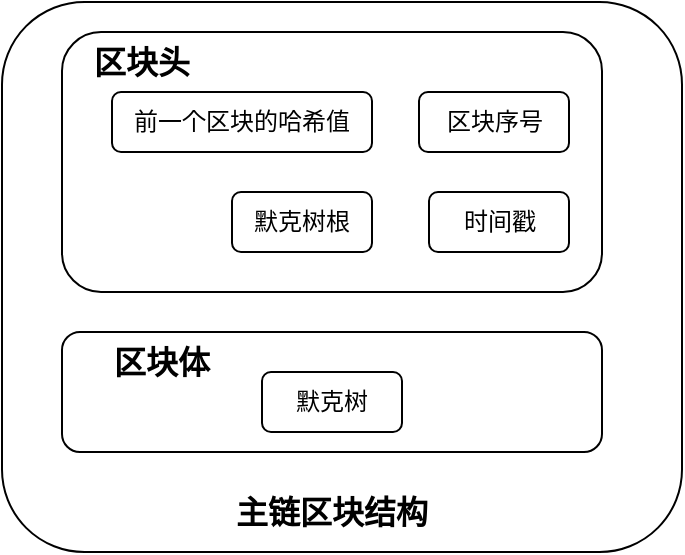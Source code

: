 <mxfile version="20.8.13" type="github"><diagram id="3rsK4sRMyDqufHuRaAZe" name="Page-1"><mxGraphModel dx="1434" dy="756" grid="1" gridSize="10" guides="1" tooltips="1" connect="1" arrows="1" fold="1" page="1" pageScale="1" pageWidth="827" pageHeight="1169" math="0" shadow="0"><root><mxCell id="0"/><mxCell id="1" parent="0"/><mxCell id="U90KXrBJ-N6k7Ng19d0M-49" value="" style="rounded=1;whiteSpace=wrap;html=1;fillColor=none;" parent="1" vertex="1"><mxGeometry x="190" y="480" width="270" height="60" as="geometry"/></mxCell><mxCell id="U90KXrBJ-N6k7Ng19d0M-1" value="" style="rounded=1;whiteSpace=wrap;html=1;fillColor=none;" parent="1" vertex="1"><mxGeometry x="190" y="330" width="270" height="130" as="geometry"/></mxCell><mxCell id="U90KXrBJ-N6k7Ng19d0M-2" value="前一个区块的哈希值" style="rounded=1;whiteSpace=wrap;html=1;fillColor=default;" parent="1" vertex="1"><mxGeometry x="215" y="360" width="130" height="30" as="geometry"/></mxCell><mxCell id="U90KXrBJ-N6k7Ng19d0M-4" value="默克树根" style="rounded=1;whiteSpace=wrap;html=1;fillColor=default;" parent="1" vertex="1"><mxGeometry x="275" y="410" width="70" height="30" as="geometry"/></mxCell><mxCell id="U90KXrBJ-N6k7Ng19d0M-5" value="时间戳" style="rounded=1;whiteSpace=wrap;html=1;fillColor=default;" parent="1" vertex="1"><mxGeometry x="373.5" y="410" width="70" height="30" as="geometry"/></mxCell><mxCell id="U90KXrBJ-N6k7Ng19d0M-50" value="&lt;span style=&quot;font-size: 16px;&quot;&gt;&lt;b&gt;区块体&lt;/b&gt;&lt;/span&gt;" style="text;html=1;strokeColor=none;fillColor=none;align=center;verticalAlign=middle;whiteSpace=wrap;rounded=0;" parent="1" vertex="1"><mxGeometry x="180" y="480" width="120" height="30" as="geometry"/></mxCell><mxCell id="U90KXrBJ-N6k7Ng19d0M-51" value="&lt;span style=&quot;font-size: 16px;&quot;&gt;&lt;b&gt;区块头&lt;/b&gt;&lt;/span&gt;" style="text;html=1;strokeColor=none;fillColor=none;align=center;verticalAlign=middle;whiteSpace=wrap;rounded=0;" parent="1" vertex="1"><mxGeometry x="170" y="330" width="120" height="30" as="geometry"/></mxCell><mxCell id="U90KXrBJ-N6k7Ng19d0M-115" value="区块序号" style="rounded=1;whiteSpace=wrap;html=1;fillColor=default;" parent="1" vertex="1"><mxGeometry x="368.5" y="360" width="75" height="30" as="geometry"/></mxCell><mxCell id="Eku0pKUzbgy1wHCtAKzw-1" value="默克树" style="rounded=1;whiteSpace=wrap;html=1;fillColor=default;" parent="1" vertex="1"><mxGeometry x="290" y="500" width="70" height="30" as="geometry"/></mxCell><mxCell id="Eku0pKUzbgy1wHCtAKzw-2" value="&lt;span style=&quot;font-size: 16px;&quot;&gt;&lt;b&gt;主链区块结构&lt;/b&gt;&lt;/span&gt;" style="text;html=1;strokeColor=none;fillColor=none;align=center;verticalAlign=middle;whiteSpace=wrap;rounded=0;" parent="1" vertex="1"><mxGeometry x="265" y="555" width="120" height="30" as="geometry"/></mxCell><mxCell id="Eku0pKUzbgy1wHCtAKzw-3" value="" style="rounded=1;whiteSpace=wrap;html=1;strokeColor=default;fontFamily=Helvetica;fontSize=12;fontColor=default;fillColor=none;" parent="1" vertex="1"><mxGeometry x="160" y="315" width="340" height="275" as="geometry"/></mxCell></root></mxGraphModel></diagram></mxfile>